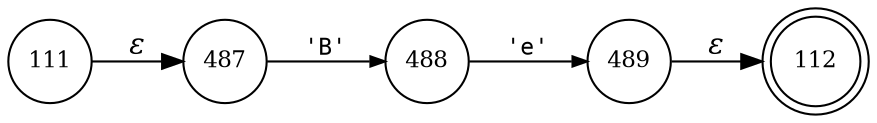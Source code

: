 digraph ATN {
rankdir=LR;
s112[fontsize=11, label="112", shape=doublecircle, fixedsize=true, width=.6];
s487[fontsize=11,label="487", shape=circle, fixedsize=true, width=.55, peripheries=1];
s488[fontsize=11,label="488", shape=circle, fixedsize=true, width=.55, peripheries=1];
s489[fontsize=11,label="489", shape=circle, fixedsize=true, width=.55, peripheries=1];
s111[fontsize=11,label="111", shape=circle, fixedsize=true, width=.55, peripheries=1];
s111 -> s487 [fontname="Times-Italic", label="&epsilon;"];
s487 -> s488 [fontsize=11, fontname="Courier", arrowsize=.7, label = "'B'", arrowhead = normal];
s488 -> s489 [fontsize=11, fontname="Courier", arrowsize=.7, label = "'e'", arrowhead = normal];
s489 -> s112 [fontname="Times-Italic", label="&epsilon;"];
}